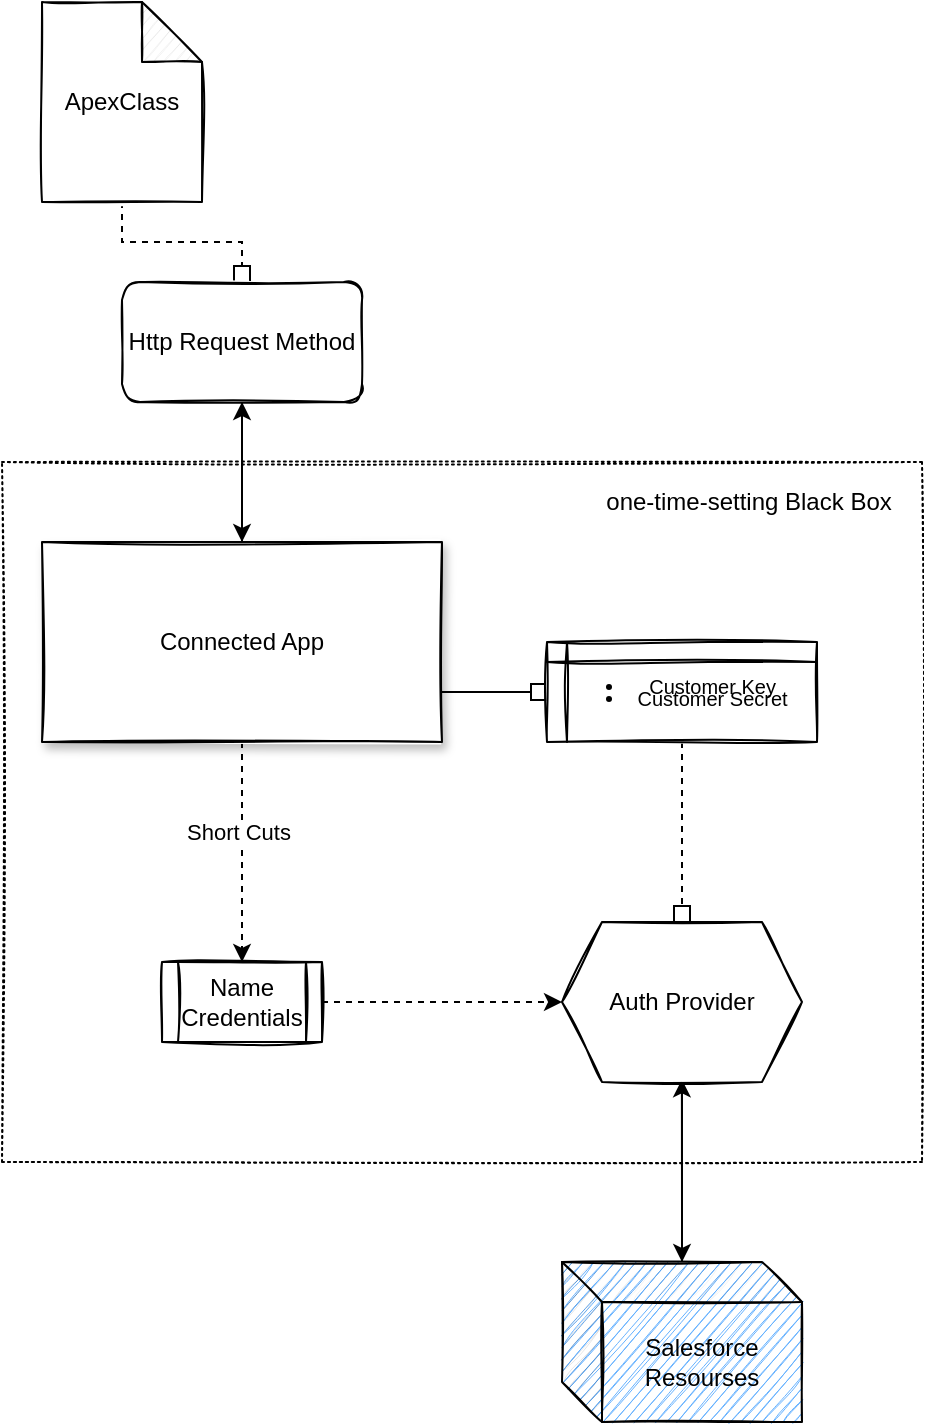 <mxfile>
    <diagram id="3u8FI9JqW52D_FA6qcSy" name="Page-1">
        <mxGraphModel dx="1374" dy="790" grid="1" gridSize="10" guides="1" tooltips="1" connect="1" arrows="1" fold="1" page="1" pageScale="1" pageWidth="827" pageHeight="1169" math="0" shadow="0">
            <root>
                <mxCell id="0"/>
                <mxCell id="1" parent="0"/>
                <mxCell id="14" style="edgeStyle=orthogonalEdgeStyle;rounded=0;orthogonalLoop=1;jettySize=auto;html=1;entryX=0.5;entryY=0;entryDx=0;entryDy=0;dashed=1;" edge="1" parent="1" source="3" target="9">
                    <mxGeometry relative="1" as="geometry"/>
                </mxCell>
                <mxCell id="20" value="Short Cuts" style="edgeLabel;html=1;align=center;verticalAlign=middle;resizable=0;points=[];" vertex="1" connectable="0" parent="14">
                    <mxGeometry x="-0.186" y="-2" relative="1" as="geometry">
                        <mxPoint as="offset"/>
                    </mxGeometry>
                </mxCell>
                <mxCell id="16" style="edgeStyle=orthogonalEdgeStyle;rounded=0;orthogonalLoop=1;jettySize=auto;html=1;exitX=1;exitY=0.75;exitDx=0;exitDy=0;entryX=0;entryY=0.5;entryDx=0;entryDy=0;endArrow=box;endFill=0;" edge="1" parent="1" source="3" target="15">
                    <mxGeometry relative="1" as="geometry"/>
                </mxCell>
                <mxCell id="28" style="edgeStyle=orthogonalEdgeStyle;rounded=0;orthogonalLoop=1;jettySize=auto;html=1;entryX=0.5;entryY=1;entryDx=0;entryDy=0;endArrow=classic;endFill=1;exitX=0.5;exitY=0;exitDx=0;exitDy=0;" edge="1" parent="1" source="3" target="24">
                    <mxGeometry relative="1" as="geometry"/>
                </mxCell>
                <mxCell id="3" value="Connected App" style="rounded=0;whiteSpace=wrap;html=1;glass=0;shadow=1;sketch=1;" vertex="1" parent="1">
                    <mxGeometry x="203" y="350" width="200" height="100" as="geometry"/>
                </mxCell>
                <mxCell id="30" style="edgeStyle=orthogonalEdgeStyle;rounded=0;orthogonalLoop=1;jettySize=auto;html=1;entryX=0.739;entryY=0.882;entryDx=0;entryDy=0;entryPerimeter=0;endArrow=classic;endFill=1;" edge="1" parent="1" source="4" target="29">
                    <mxGeometry relative="1" as="geometry"/>
                </mxCell>
                <mxCell id="4" value="Salesforce Resourses" style="shape=cube;whiteSpace=wrap;html=1;boundedLbl=1;backgroundOutline=1;darkOpacity=0.05;darkOpacity2=0.1;sketch=1;fillColor=#66B2FF;" vertex="1" parent="1">
                    <mxGeometry x="463" y="710" width="120" height="80" as="geometry"/>
                </mxCell>
                <mxCell id="18" style="edgeStyle=orthogonalEdgeStyle;rounded=0;orthogonalLoop=1;jettySize=auto;html=1;exitX=0.5;exitY=1;exitDx=0;exitDy=0;endArrow=classic;endFill=1;" edge="1" parent="1" source="8" target="4">
                    <mxGeometry relative="1" as="geometry"/>
                </mxCell>
                <mxCell id="8" value="Auth Provider" style="shape=hexagon;perimeter=hexagonPerimeter2;whiteSpace=wrap;html=1;fixedSize=1;sketch=1;" vertex="1" parent="1">
                    <mxGeometry x="463" y="540" width="120" height="80" as="geometry"/>
                </mxCell>
                <mxCell id="17" style="edgeStyle=orthogonalEdgeStyle;rounded=0;orthogonalLoop=1;jettySize=auto;html=1;entryX=0;entryY=0.5;entryDx=0;entryDy=0;endArrow=classic;endFill=1;dashed=1;" edge="1" parent="1" source="9" target="8">
                    <mxGeometry relative="1" as="geometry"/>
                </mxCell>
                <mxCell id="9" value="Name Credentials" style="shape=process;whiteSpace=wrap;html=1;backgroundOutline=1;sketch=1;" vertex="1" parent="1">
                    <mxGeometry x="263" y="560" width="80" height="40" as="geometry"/>
                </mxCell>
                <mxCell id="19" style="edgeStyle=orthogonalEdgeStyle;rounded=0;orthogonalLoop=1;jettySize=auto;html=1;exitX=0.5;exitY=1;exitDx=0;exitDy=0;dashed=1;endArrow=box;endFill=0;" edge="1" parent="1" source="15" target="8">
                    <mxGeometry relative="1" as="geometry"/>
                </mxCell>
                <mxCell id="15" value="&lt;div style=&quot;text-align: center ; font-size: 10px&quot;&gt;&lt;ul style=&quot;line-height: 60%&quot;&gt;&lt;li&gt;&lt;span&gt;&amp;nbsp;Customer Key&lt;/span&gt;&lt;/li&gt;&lt;li&gt;&lt;span&gt;&amp;nbsp;Customer Secret&lt;/span&gt;&lt;/li&gt;&lt;/ul&gt;&lt;/div&gt;" style="shape=internalStorage;whiteSpace=wrap;html=1;backgroundOutline=1;dx=10;dy=10;align=left;sketch=1;" vertex="1" parent="1">
                    <mxGeometry x="455.5" y="400" width="135" height="50" as="geometry"/>
                </mxCell>
                <mxCell id="25" style="edgeStyle=orthogonalEdgeStyle;rounded=0;orthogonalLoop=1;jettySize=auto;html=1;entryX=0.5;entryY=0;entryDx=0;entryDy=0;dashed=1;endArrow=box;endFill=0;" edge="1" parent="1" source="21" target="24">
                    <mxGeometry relative="1" as="geometry"/>
                </mxCell>
                <mxCell id="21" value="ApexClass" style="shape=note;whiteSpace=wrap;html=1;backgroundOutline=1;darkOpacity=0.05;sketch=1;" vertex="1" parent="1">
                    <mxGeometry x="203" y="80" width="80" height="100" as="geometry"/>
                </mxCell>
                <mxCell id="26" style="edgeStyle=orthogonalEdgeStyle;rounded=0;orthogonalLoop=1;jettySize=auto;html=1;endArrow=classic;endFill=1;exitX=0.5;exitY=1;exitDx=0;exitDy=0;" edge="1" parent="1" source="24">
                    <mxGeometry relative="1" as="geometry">
                        <mxPoint x="303" y="350" as="targetPoint"/>
                    </mxGeometry>
                </mxCell>
                <mxCell id="24" value="Http Request Method" style="rounded=1;whiteSpace=wrap;html=1;sketch=1;" vertex="1" parent="1">
                    <mxGeometry x="243" y="220" width="120" height="60" as="geometry"/>
                </mxCell>
                <mxCell id="29" value="" style="rounded=0;whiteSpace=wrap;html=1;shadow=0;glass=0;sketch=1;fillColor=none;dashed=1;dashPattern=1 2;" vertex="1" parent="1">
                    <mxGeometry x="183" y="310" width="460" height="350" as="geometry"/>
                </mxCell>
                <mxCell id="33" value="one-time-setting Black Box" style="text;html=1;align=center;verticalAlign=middle;resizable=0;points=[];autosize=1;sketch=1;dashed=1;dashPattern=1 1;glass=0;opacity=50;" vertex="1" parent="1">
                    <mxGeometry x="476" y="320" width="160" height="20" as="geometry"/>
                </mxCell>
            </root>
        </mxGraphModel>
    </diagram>
</mxfile>